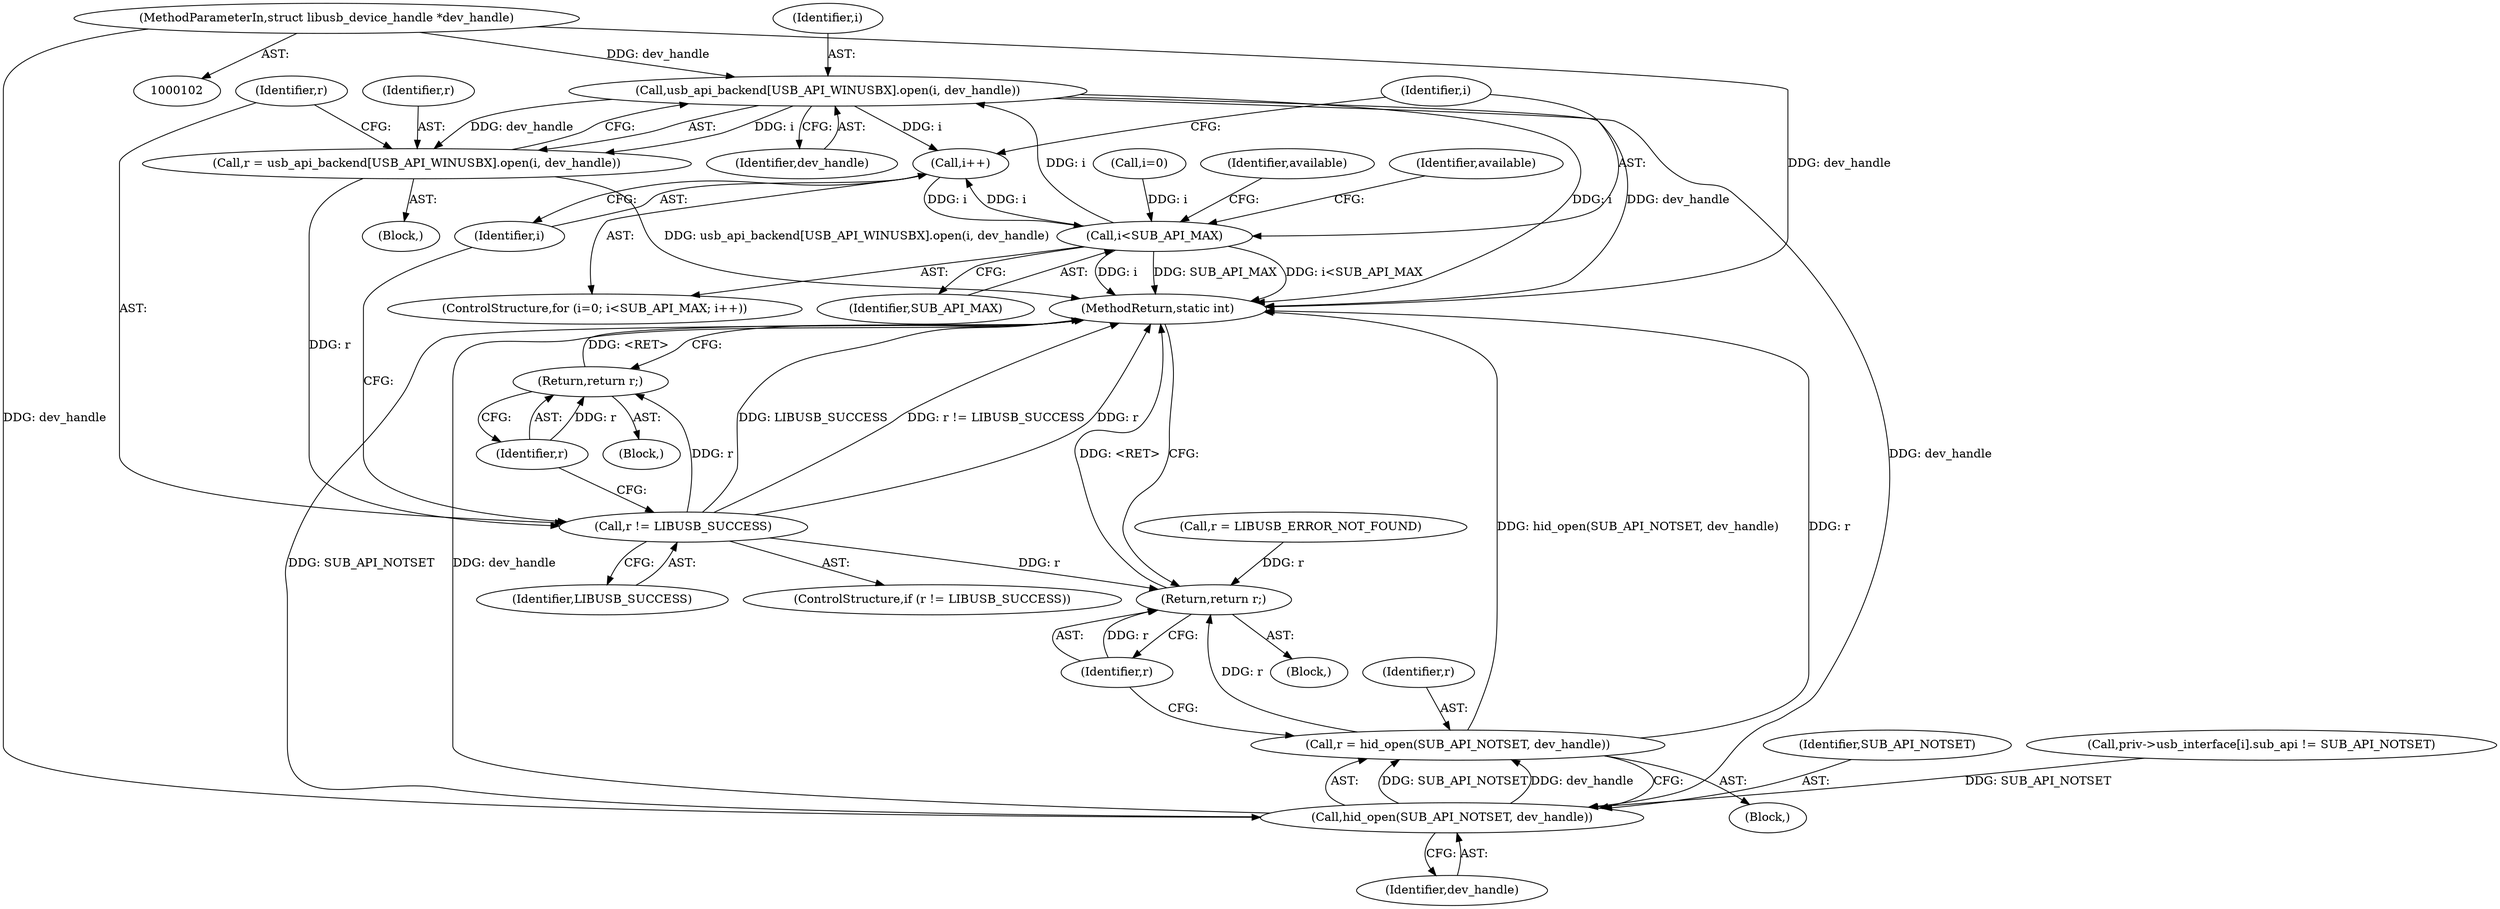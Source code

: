 digraph "1_Chrome_ac149a8d4371c0e01e0934fdd57b09e86f96b5b9_11@pointer" {
"1000104" [label="(MethodParameterIn,struct libusb_device_handle *dev_handle)"];
"1000191" [label="(Call,usb_api_backend[USB_API_WINUSBX].open(i, dev_handle))"];
"1000181" [label="(Call,i++)"];
"1000178" [label="(Call,i<SUB_API_MAX)"];
"1000189" [label="(Call,r = usb_api_backend[USB_API_WINUSBX].open(i, dev_handle))"];
"1000195" [label="(Call,r != LIBUSB_SUCCESS)"];
"1000199" [label="(Return,return r;)"];
"1000211" [label="(Return,return r;)"];
"1000208" [label="(Call,hid_open(SUB_API_NOTSET, dev_handle))"];
"1000206" [label="(Call,r = hid_open(SUB_API_NOTSET, dev_handle))"];
"1000198" [label="(Block,)"];
"1000104" [label="(MethodParameterIn,struct libusb_device_handle *dev_handle)"];
"1000197" [label="(Identifier,LIBUSB_SUCCESS)"];
"1000191" [label="(Call,usb_api_backend[USB_API_WINUSBX].open(i, dev_handle))"];
"1000175" [label="(Call,i=0)"];
"1000213" [label="(MethodReturn,static int)"];
"1000194" [label="(ControlStructure,if (r != LIBUSB_SUCCESS))"];
"1000199" [label="(Return,return r;)"];
"1000179" [label="(Identifier,i)"];
"1000189" [label="(Call,r = usb_api_backend[USB_API_WINUSBX].open(i, dev_handle))"];
"1000203" [label="(Identifier,available)"];
"1000211" [label="(Return,return r;)"];
"1000209" [label="(Identifier,SUB_API_NOTSET)"];
"1000192" [label="(Identifier,i)"];
"1000188" [label="(Block,)"];
"1000181" [label="(Call,i++)"];
"1000200" [label="(Identifier,r)"];
"1000205" [label="(Block,)"];
"1000196" [label="(Identifier,r)"];
"1000206" [label="(Call,r = hid_open(SUB_API_NOTSET, dev_handle))"];
"1000174" [label="(ControlStructure,for (i=0; i<SUB_API_MAX; i++))"];
"1000210" [label="(Identifier,dev_handle)"];
"1000178" [label="(Call,i<SUB_API_MAX)"];
"1000182" [label="(Identifier,i)"];
"1000190" [label="(Identifier,r)"];
"1000195" [label="(Call,r != LIBUSB_SUCCESS)"];
"1000186" [label="(Identifier,available)"];
"1000208" [label="(Call,hid_open(SUB_API_NOTSET, dev_handle))"];
"1000114" [label="(Call,r = LIBUSB_ERROR_NOT_FOUND)"];
"1000180" [label="(Identifier,SUB_API_MAX)"];
"1000193" [label="(Identifier,dev_handle)"];
"1000105" [label="(Block,)"];
"1000212" [label="(Identifier,r)"];
"1000207" [label="(Identifier,r)"];
"1000144" [label="(Call,priv->usb_interface[i].sub_api != SUB_API_NOTSET)"];
"1000104" -> "1000102"  [label="AST: "];
"1000104" -> "1000213"  [label="DDG: dev_handle"];
"1000104" -> "1000191"  [label="DDG: dev_handle"];
"1000104" -> "1000208"  [label="DDG: dev_handle"];
"1000191" -> "1000189"  [label="AST: "];
"1000191" -> "1000193"  [label="CFG: "];
"1000192" -> "1000191"  [label="AST: "];
"1000193" -> "1000191"  [label="AST: "];
"1000189" -> "1000191"  [label="CFG: "];
"1000191" -> "1000213"  [label="DDG: dev_handle"];
"1000191" -> "1000213"  [label="DDG: i"];
"1000191" -> "1000181"  [label="DDG: i"];
"1000191" -> "1000189"  [label="DDG: i"];
"1000191" -> "1000189"  [label="DDG: dev_handle"];
"1000178" -> "1000191"  [label="DDG: i"];
"1000191" -> "1000208"  [label="DDG: dev_handle"];
"1000181" -> "1000174"  [label="AST: "];
"1000181" -> "1000182"  [label="CFG: "];
"1000182" -> "1000181"  [label="AST: "];
"1000179" -> "1000181"  [label="CFG: "];
"1000181" -> "1000178"  [label="DDG: i"];
"1000178" -> "1000181"  [label="DDG: i"];
"1000178" -> "1000174"  [label="AST: "];
"1000178" -> "1000180"  [label="CFG: "];
"1000179" -> "1000178"  [label="AST: "];
"1000180" -> "1000178"  [label="AST: "];
"1000186" -> "1000178"  [label="CFG: "];
"1000203" -> "1000178"  [label="CFG: "];
"1000178" -> "1000213"  [label="DDG: i<SUB_API_MAX"];
"1000178" -> "1000213"  [label="DDG: i"];
"1000178" -> "1000213"  [label="DDG: SUB_API_MAX"];
"1000175" -> "1000178"  [label="DDG: i"];
"1000189" -> "1000188"  [label="AST: "];
"1000190" -> "1000189"  [label="AST: "];
"1000196" -> "1000189"  [label="CFG: "];
"1000189" -> "1000213"  [label="DDG: usb_api_backend[USB_API_WINUSBX].open(i, dev_handle)"];
"1000189" -> "1000195"  [label="DDG: r"];
"1000195" -> "1000194"  [label="AST: "];
"1000195" -> "1000197"  [label="CFG: "];
"1000196" -> "1000195"  [label="AST: "];
"1000197" -> "1000195"  [label="AST: "];
"1000200" -> "1000195"  [label="CFG: "];
"1000182" -> "1000195"  [label="CFG: "];
"1000195" -> "1000213"  [label="DDG: LIBUSB_SUCCESS"];
"1000195" -> "1000213"  [label="DDG: r != LIBUSB_SUCCESS"];
"1000195" -> "1000213"  [label="DDG: r"];
"1000195" -> "1000199"  [label="DDG: r"];
"1000195" -> "1000211"  [label="DDG: r"];
"1000199" -> "1000198"  [label="AST: "];
"1000199" -> "1000200"  [label="CFG: "];
"1000200" -> "1000199"  [label="AST: "];
"1000213" -> "1000199"  [label="CFG: "];
"1000199" -> "1000213"  [label="DDG: <RET>"];
"1000200" -> "1000199"  [label="DDG: r"];
"1000211" -> "1000105"  [label="AST: "];
"1000211" -> "1000212"  [label="CFG: "];
"1000212" -> "1000211"  [label="AST: "];
"1000213" -> "1000211"  [label="CFG: "];
"1000211" -> "1000213"  [label="DDG: <RET>"];
"1000212" -> "1000211"  [label="DDG: r"];
"1000114" -> "1000211"  [label="DDG: r"];
"1000206" -> "1000211"  [label="DDG: r"];
"1000208" -> "1000206"  [label="AST: "];
"1000208" -> "1000210"  [label="CFG: "];
"1000209" -> "1000208"  [label="AST: "];
"1000210" -> "1000208"  [label="AST: "];
"1000206" -> "1000208"  [label="CFG: "];
"1000208" -> "1000213"  [label="DDG: SUB_API_NOTSET"];
"1000208" -> "1000213"  [label="DDG: dev_handle"];
"1000208" -> "1000206"  [label="DDG: SUB_API_NOTSET"];
"1000208" -> "1000206"  [label="DDG: dev_handle"];
"1000144" -> "1000208"  [label="DDG: SUB_API_NOTSET"];
"1000206" -> "1000205"  [label="AST: "];
"1000207" -> "1000206"  [label="AST: "];
"1000212" -> "1000206"  [label="CFG: "];
"1000206" -> "1000213"  [label="DDG: hid_open(SUB_API_NOTSET, dev_handle)"];
"1000206" -> "1000213"  [label="DDG: r"];
}
